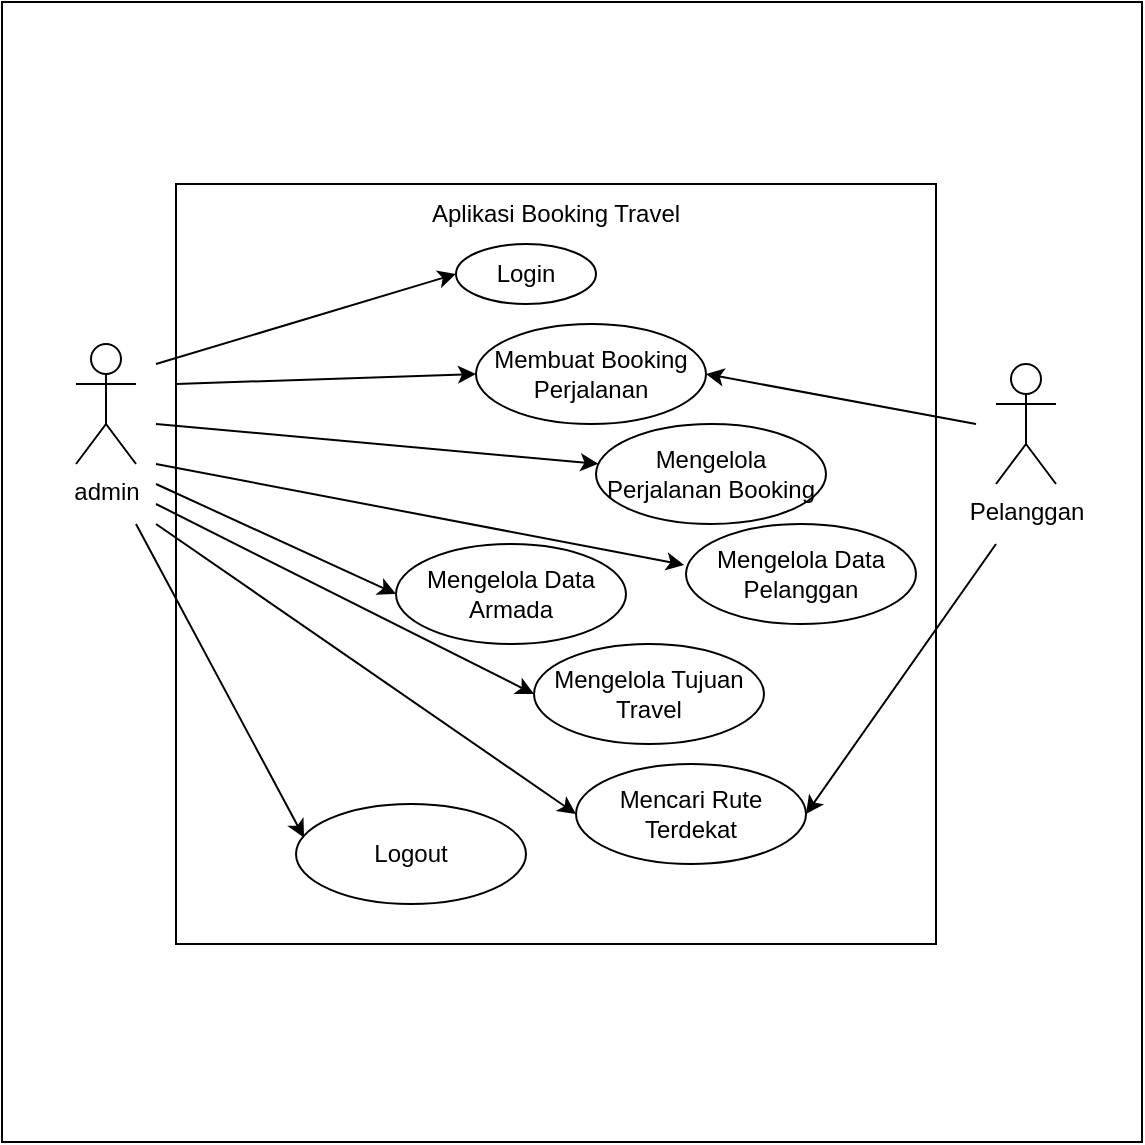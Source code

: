 <mxfile version="24.2.5" type="device">
  <diagram name="Page-1" id="ixJaoR78EGxp6nqWL-x5">
    <mxGraphModel dx="1323" dy="690" grid="1" gridSize="10" guides="1" tooltips="1" connect="1" arrows="1" fold="1" page="1" pageScale="1" pageWidth="850" pageHeight="1100" math="0" shadow="0">
      <root>
        <mxCell id="0" />
        <mxCell id="1" parent="0" />
        <mxCell id="uKOaFqsVUm9_6rwKDwEd-10" value="" style="whiteSpace=wrap;html=1;aspect=fixed;" vertex="1" parent="1">
          <mxGeometry x="163" y="109" width="570" height="570" as="geometry" />
        </mxCell>
        <mxCell id="Hyh_rJkvXiW8YJRngygw-1" value="admin" style="shape=umlActor;verticalLabelPosition=bottom;verticalAlign=top;html=1;outlineConnect=0;" parent="1" vertex="1">
          <mxGeometry x="200" y="280" width="30" height="60" as="geometry" />
        </mxCell>
        <mxCell id="Hyh_rJkvXiW8YJRngygw-2" value="Pelanggan" style="shape=umlActor;verticalLabelPosition=bottom;verticalAlign=top;html=1;outlineConnect=0;" parent="1" vertex="1">
          <mxGeometry x="660" y="290" width="30" height="60" as="geometry" />
        </mxCell>
        <mxCell id="Hyh_rJkvXiW8YJRngygw-3" value="" style="whiteSpace=wrap;html=1;aspect=fixed;" parent="1" vertex="1">
          <mxGeometry x="250" y="200" width="380" height="380" as="geometry" />
        </mxCell>
        <mxCell id="Hyh_rJkvXiW8YJRngygw-4" value="Aplikasi Booking Travel" style="text;html=1;align=center;verticalAlign=middle;whiteSpace=wrap;rounded=0;" parent="1" vertex="1">
          <mxGeometry x="375" y="200" width="130" height="30" as="geometry" />
        </mxCell>
        <mxCell id="Hyh_rJkvXiW8YJRngygw-5" value="Membuat Booking Perjalanan" style="ellipse;whiteSpace=wrap;html=1;" parent="1" vertex="1">
          <mxGeometry x="400" y="270" width="115" height="50" as="geometry" />
        </mxCell>
        <mxCell id="Hyh_rJkvXiW8YJRngygw-7" value="Login" style="ellipse;whiteSpace=wrap;html=1;" parent="1" vertex="1">
          <mxGeometry x="390" y="230" width="70" height="30" as="geometry" />
        </mxCell>
        <mxCell id="Hyh_rJkvXiW8YJRngygw-8" value="Mengelola Perjalanan Booking" style="ellipse;whiteSpace=wrap;html=1;" parent="1" vertex="1">
          <mxGeometry x="460" y="320" width="115" height="50" as="geometry" />
        </mxCell>
        <mxCell id="Hyh_rJkvXiW8YJRngygw-9" value="Mengelola Data Pelanggan" style="ellipse;whiteSpace=wrap;html=1;" parent="1" vertex="1">
          <mxGeometry x="505" y="370" width="115" height="50" as="geometry" />
        </mxCell>
        <mxCell id="Hyh_rJkvXiW8YJRngygw-10" value="Mengelola Data Armada" style="ellipse;whiteSpace=wrap;html=1;" parent="1" vertex="1">
          <mxGeometry x="360" y="380" width="115" height="50" as="geometry" />
        </mxCell>
        <mxCell id="Hyh_rJkvXiW8YJRngygw-11" value="Logout" style="ellipse;whiteSpace=wrap;html=1;" parent="1" vertex="1">
          <mxGeometry x="310" y="510" width="115" height="50" as="geometry" />
        </mxCell>
        <mxCell id="Hyh_rJkvXiW8YJRngygw-12" value="" style="endArrow=classic;html=1;rounded=0;entryX=0;entryY=0.5;entryDx=0;entryDy=0;" parent="1" target="Hyh_rJkvXiW8YJRngygw-7" edge="1">
          <mxGeometry width="50" height="50" relative="1" as="geometry">
            <mxPoint x="240" y="290" as="sourcePoint" />
            <mxPoint x="490" y="330" as="targetPoint" />
          </mxGeometry>
        </mxCell>
        <mxCell id="Hyh_rJkvXiW8YJRngygw-13" value="" style="endArrow=classic;html=1;rounded=0;entryX=0;entryY=0.5;entryDx=0;entryDy=0;" parent="1" target="Hyh_rJkvXiW8YJRngygw-5" edge="1">
          <mxGeometry width="50" height="50" relative="1" as="geometry">
            <mxPoint x="250" y="300" as="sourcePoint" />
            <mxPoint x="415" y="265" as="targetPoint" />
          </mxGeometry>
        </mxCell>
        <mxCell id="Hyh_rJkvXiW8YJRngygw-14" value="" style="endArrow=classic;html=1;rounded=0;" parent="1" target="Hyh_rJkvXiW8YJRngygw-8" edge="1">
          <mxGeometry width="50" height="50" relative="1" as="geometry">
            <mxPoint x="240" y="320" as="sourcePoint" />
            <mxPoint x="393" y="315" as="targetPoint" />
          </mxGeometry>
        </mxCell>
        <mxCell id="Hyh_rJkvXiW8YJRngygw-15" value="" style="endArrow=classic;html=1;rounded=0;entryX=-0.008;entryY=0.409;entryDx=0;entryDy=0;entryPerimeter=0;" parent="1" target="Hyh_rJkvXiW8YJRngygw-9" edge="1">
          <mxGeometry width="50" height="50" relative="1" as="geometry">
            <mxPoint x="240" y="340" as="sourcePoint" />
            <mxPoint x="399" y="364" as="targetPoint" />
          </mxGeometry>
        </mxCell>
        <mxCell id="Hyh_rJkvXiW8YJRngygw-16" value="" style="endArrow=classic;html=1;rounded=0;entryX=0;entryY=0.5;entryDx=0;entryDy=0;" parent="1" target="Hyh_rJkvXiW8YJRngygw-10" edge="1">
          <mxGeometry width="50" height="50" relative="1" as="geometry">
            <mxPoint x="240" y="350" as="sourcePoint" />
            <mxPoint x="392" y="430" as="targetPoint" />
          </mxGeometry>
        </mxCell>
        <mxCell id="Hyh_rJkvXiW8YJRngygw-17" value="" style="endArrow=classic;html=1;rounded=0;entryX=0.035;entryY=0.337;entryDx=0;entryDy=0;entryPerimeter=0;" parent="1" target="Hyh_rJkvXiW8YJRngygw-11" edge="1">
          <mxGeometry width="50" height="50" relative="1" as="geometry">
            <mxPoint x="230" y="370" as="sourcePoint" />
            <mxPoint x="363" y="492.5" as="targetPoint" />
          </mxGeometry>
        </mxCell>
        <mxCell id="Hyh_rJkvXiW8YJRngygw-18" value="" style="endArrow=classic;html=1;rounded=0;entryX=1;entryY=0.5;entryDx=0;entryDy=0;" parent="1" target="Hyh_rJkvXiW8YJRngygw-5" edge="1">
          <mxGeometry width="50" height="50" relative="1" as="geometry">
            <mxPoint x="650" y="320" as="sourcePoint" />
            <mxPoint x="393" y="495" as="targetPoint" />
          </mxGeometry>
        </mxCell>
        <mxCell id="uKOaFqsVUm9_6rwKDwEd-2" value="Mengelola Tujuan Travel" style="ellipse;whiteSpace=wrap;html=1;" vertex="1" parent="1">
          <mxGeometry x="429" y="430" width="115" height="50" as="geometry" />
        </mxCell>
        <mxCell id="uKOaFqsVUm9_6rwKDwEd-4" value="Mencari Rute Terdekat" style="ellipse;whiteSpace=wrap;html=1;" vertex="1" parent="1">
          <mxGeometry x="450" y="490" width="115" height="50" as="geometry" />
        </mxCell>
        <mxCell id="uKOaFqsVUm9_6rwKDwEd-6" value="" style="endArrow=classic;html=1;rounded=0;entryX=0;entryY=0.5;entryDx=0;entryDy=0;" edge="1" parent="1" target="uKOaFqsVUm9_6rwKDwEd-2">
          <mxGeometry width="50" height="50" relative="1" as="geometry">
            <mxPoint x="240" y="360" as="sourcePoint" />
            <mxPoint x="370" y="415" as="targetPoint" />
          </mxGeometry>
        </mxCell>
        <mxCell id="uKOaFqsVUm9_6rwKDwEd-7" value="" style="endArrow=classic;html=1;rounded=0;entryX=0;entryY=0.5;entryDx=0;entryDy=0;" edge="1" parent="1" target="uKOaFqsVUm9_6rwKDwEd-4">
          <mxGeometry width="50" height="50" relative="1" as="geometry">
            <mxPoint x="240" y="370" as="sourcePoint" />
            <mxPoint x="324" y="537" as="targetPoint" />
          </mxGeometry>
        </mxCell>
        <mxCell id="uKOaFqsVUm9_6rwKDwEd-8" value="" style="endArrow=classic;html=1;rounded=0;entryX=1;entryY=0.5;entryDx=0;entryDy=0;" edge="1" parent="1" target="uKOaFqsVUm9_6rwKDwEd-4">
          <mxGeometry width="50" height="50" relative="1" as="geometry">
            <mxPoint x="660" y="380" as="sourcePoint" />
            <mxPoint x="525" y="305" as="targetPoint" />
          </mxGeometry>
        </mxCell>
      </root>
    </mxGraphModel>
  </diagram>
</mxfile>
